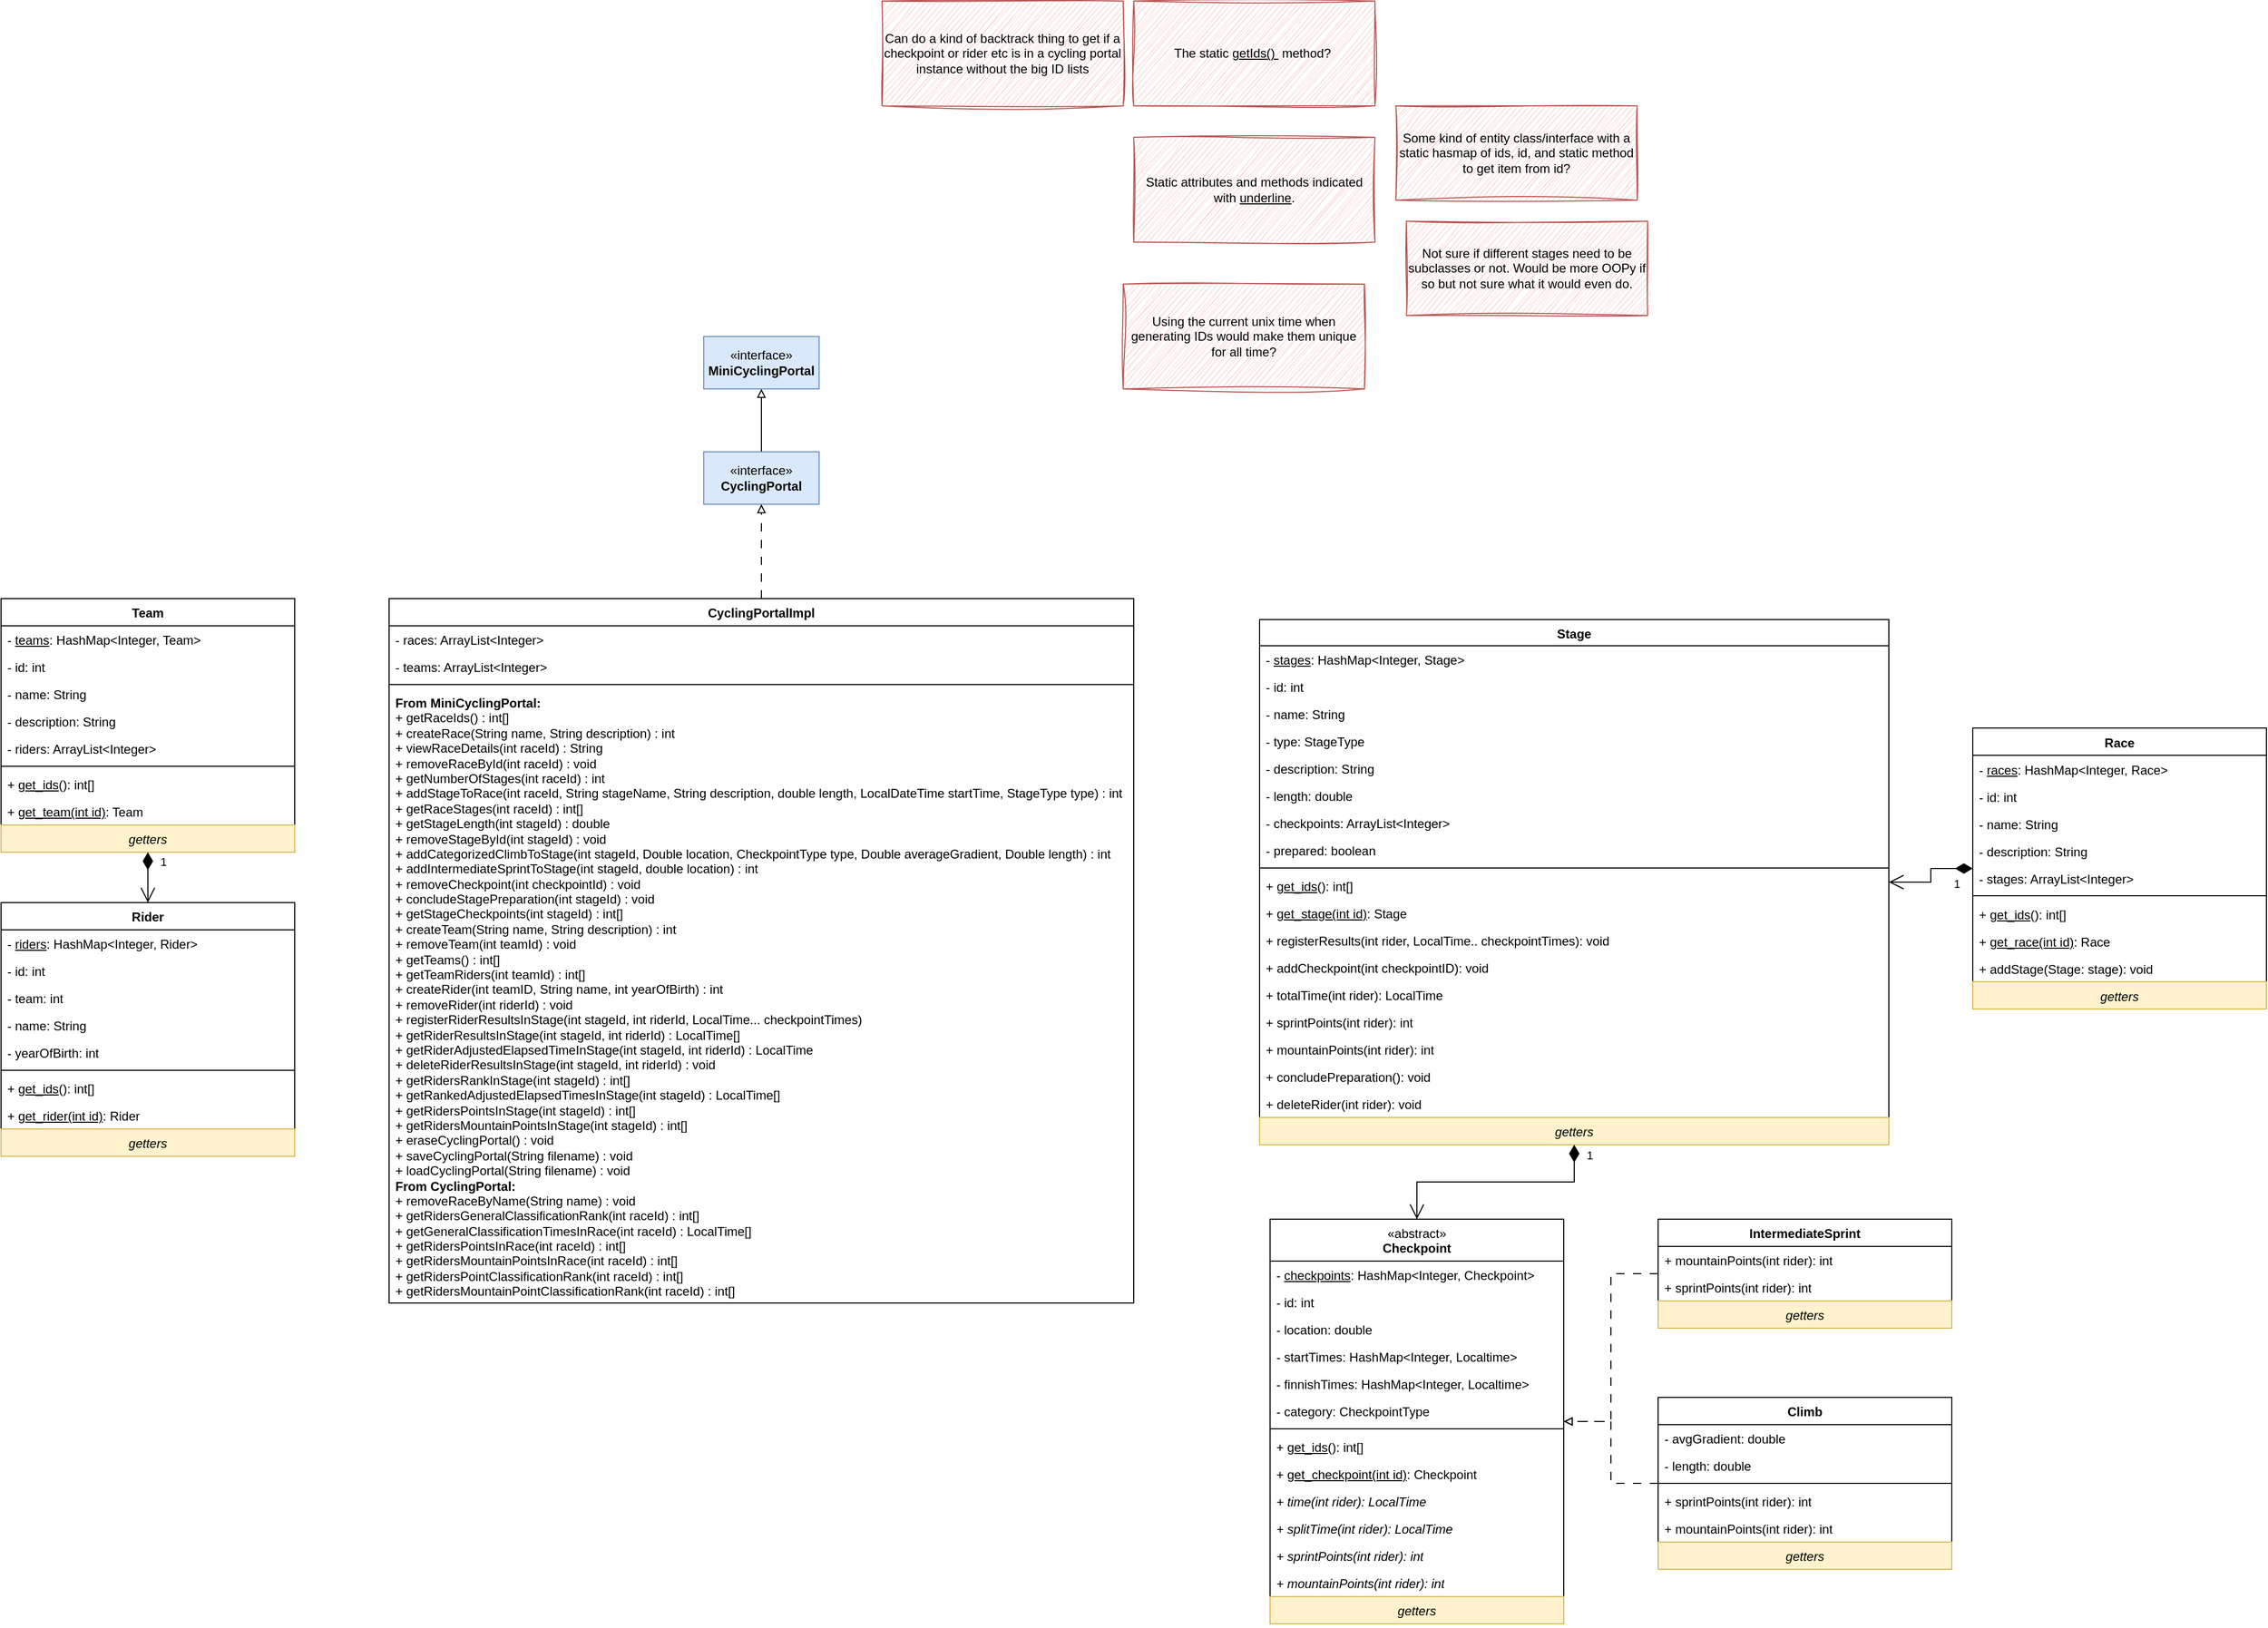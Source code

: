 <mxfile version="23.1.7" type="device">
  <diagram name="Page-1" id="arwjkRtwd51AYSBVNWPB">
    <mxGraphModel dx="1637" dy="1921" grid="1" gridSize="10" guides="1" tooltips="1" connect="1" arrows="1" fold="1" page="0" pageScale="1" pageWidth="827" pageHeight="1169" math="0" shadow="0">
      <root>
        <mxCell id="0" />
        <mxCell id="1" parent="0" />
        <mxCell id="PluiV_uVmu6kRXKaNqSc-5" value="«interface»&lt;br&gt;&lt;b&gt;MiniCyclingPortal&lt;/b&gt;" style="html=1;whiteSpace=wrap;fillColor=#dae8fc;strokeColor=#6c8ebf;" parent="1" vertex="1">
          <mxGeometry x="1370" y="-300" width="110" height="50" as="geometry" />
        </mxCell>
        <mxCell id="PluiV_uVmu6kRXKaNqSc-7" value="" style="edgeStyle=orthogonalEdgeStyle;rounded=0;orthogonalLoop=1;jettySize=auto;html=1;entryX=0.5;entryY=1;entryDx=0;entryDy=0;endArrow=block;endFill=0;" parent="1" source="PluiV_uVmu6kRXKaNqSc-6" target="PluiV_uVmu6kRXKaNqSc-5" edge="1">
          <mxGeometry relative="1" as="geometry" />
        </mxCell>
        <mxCell id="PluiV_uVmu6kRXKaNqSc-6" value="«interface»&lt;br&gt;&lt;b&gt;CyclingPortal&lt;br&gt;&lt;/b&gt;" style="html=1;whiteSpace=wrap;fillColor=#dae8fc;strokeColor=#6c8ebf;" parent="1" vertex="1">
          <mxGeometry x="1370" y="-190" width="110" height="50" as="geometry" />
        </mxCell>
        <mxCell id="PluiV_uVmu6kRXKaNqSc-18" style="edgeStyle=orthogonalEdgeStyle;rounded=0;orthogonalLoop=1;jettySize=auto;html=1;entryX=0.5;entryY=1;entryDx=0;entryDy=0;endArrow=block;endFill=0;dashed=1;dashPattern=8 8;" parent="1" source="PluiV_uVmu6kRXKaNqSc-14" target="PluiV_uVmu6kRXKaNqSc-6" edge="1">
          <mxGeometry relative="1" as="geometry" />
        </mxCell>
        <mxCell id="PluiV_uVmu6kRXKaNqSc-14" value="CyclingPortalImpl" style="swimlane;fontStyle=1;align=center;verticalAlign=top;childLayout=stackLayout;horizontal=1;startSize=26;horizontalStack=0;resizeParent=1;resizeParentMax=0;resizeLast=0;collapsible=1;marginBottom=0;whiteSpace=wrap;html=1;" parent="1" vertex="1">
          <mxGeometry x="1070" y="-50" width="710" height="672" as="geometry" />
        </mxCell>
        <mxCell id="VWBThBxiizGn_0epKAHP-2" value="- races: ArrayList&amp;lt;Integer&amp;gt;" style="text;strokeColor=none;fillColor=none;align=left;verticalAlign=top;spacingLeft=4;spacingRight=4;overflow=hidden;rotatable=0;points=[[0,0.5],[1,0.5]];portConstraint=eastwest;whiteSpace=wrap;html=1;" parent="PluiV_uVmu6kRXKaNqSc-14" vertex="1">
          <mxGeometry y="26" width="710" height="26" as="geometry" />
        </mxCell>
        <mxCell id="VWBThBxiizGn_0epKAHP-3" value="- teams: ArrayList&amp;lt;Integer&amp;gt;" style="text;strokeColor=none;fillColor=none;align=left;verticalAlign=top;spacingLeft=4;spacingRight=4;overflow=hidden;rotatable=0;points=[[0,0.5],[1,0.5]];portConstraint=eastwest;whiteSpace=wrap;html=1;" parent="PluiV_uVmu6kRXKaNqSc-14" vertex="1">
          <mxGeometry y="52" width="710" height="26" as="geometry" />
        </mxCell>
        <mxCell id="VWBThBxiizGn_0epKAHP-1" value="" style="line;strokeWidth=1;fillColor=none;align=left;verticalAlign=middle;spacingTop=-1;spacingLeft=3;spacingRight=3;rotatable=0;labelPosition=right;points=[];portConstraint=eastwest;strokeColor=inherit;" parent="PluiV_uVmu6kRXKaNqSc-14" vertex="1">
          <mxGeometry y="78" width="710" height="8" as="geometry" />
        </mxCell>
        <mxCell id="PluiV_uVmu6kRXKaNqSc-17" value="&lt;b&gt;From MiniCyclingPortal:&lt;/b&gt;&lt;br&gt;+&amp;nbsp;getRaceIds() : int[]&lt;div&gt;+&amp;nbsp;createRace(String name, String description) : int&lt;/div&gt;&lt;div&gt;+&amp;nbsp;viewRaceDetails(int raceId) : String&lt;/div&gt;&lt;div&gt;+&amp;nbsp;removeRaceById(int raceId) : void&lt;/div&gt;&lt;div&gt;+ getNumberOfStages(int raceId) : int&lt;/div&gt;&lt;div&gt;+&amp;nbsp;addStageToRace(int raceId, String stageName, String description, double length, LocalDateTime startTime, StageType type) : int&lt;br&gt;+&amp;nbsp;getRaceStages(int raceId) : int[]&lt;/div&gt;&lt;div&gt;+&amp;nbsp;getStageLength(int stageId) : double&lt;/div&gt;&lt;div&gt;+&amp;nbsp;removeStageById(int stageId) : void&lt;/div&gt;&lt;div&gt;+&amp;nbsp;addCategorizedClimbToStage(int stageId, Double location, CheckpointType type, Double averageGradient,&amp;nbsp;&lt;span style=&quot;background-color: initial;&quot;&gt;Double length) : int&lt;/span&gt;&lt;/div&gt;&lt;div&gt;+&amp;nbsp;addIntermediateSprintToStage(int stageId, double location) : int&lt;/div&gt;&lt;div&gt;+&amp;nbsp;removeCheckpoint(int checkpointId) : void&lt;br&gt;+&amp;nbsp;concludeStagePreparation(int stageId) : void&lt;/div&gt;&lt;div&gt;+&amp;nbsp;getStageCheckpoints(int stageId) : int[]&lt;/div&gt;&lt;div&gt;+&amp;nbsp;createTeam(String name, String description) : int&lt;/div&gt;&lt;div&gt;+&amp;nbsp;removeTeam(int teamId) : void&lt;/div&gt;&lt;div&gt;+&amp;nbsp;getTeams() : int[]&lt;/div&gt;&lt;div&gt;+&amp;nbsp;getTeamRiders(int teamId) : int[]&lt;/div&gt;&lt;div&gt;+&amp;nbsp;createRider(int teamID, String name, int yearOfBirth) : int&lt;/div&gt;&lt;div&gt;+&amp;nbsp;removeRider(int riderId) : void&lt;/div&gt;&lt;div&gt;+&amp;nbsp;registerRiderResultsInStage(int stageId, int riderId, LocalTime... checkpointTimes)&lt;br&gt;+&amp;nbsp;getRiderResultsInStage(int stageId, int riderId) : LocalTime[]&lt;/div&gt;&lt;div&gt;+&amp;nbsp;getRiderAdjustedElapsedTimeInStage(int stageId, int riderId) : LocalTime&lt;/div&gt;&lt;div&gt;+&amp;nbsp;deleteRiderResultsInStage(int stageId, int riderId) : void&lt;/div&gt;&lt;div&gt;+&amp;nbsp;getRidersRankInStage(int stageId) : int[]&lt;/div&gt;&lt;div&gt;+&amp;nbsp;getRankedAdjustedElapsedTimesInStage(int stageId) : LocalTime[]&lt;/div&gt;&lt;div&gt;+&amp;nbsp;getRidersPointsInStage(int stageId) : int[]&lt;br&gt;+&amp;nbsp;getRidersMountainPointsInStage(int stageId) : int[]&lt;/div&gt;&lt;div&gt;+&amp;nbsp;eraseCyclingPortal() : void&lt;/div&gt;&lt;div&gt;+&amp;nbsp;saveCyclingPortal(String filename) : void&lt;/div&gt;&lt;div&gt;+&amp;nbsp;loadCyclingPortal(String filename) : void&lt;/div&gt;&lt;div&gt;&lt;b&gt;From CyclingPortal:&lt;/b&gt;&lt;/div&gt;&lt;div&gt;+&amp;nbsp;removeRaceByName(String name) : void&lt;/div&gt;&lt;div&gt;+&amp;nbsp;getRidersGeneralClassificationRank(int raceId) : int[]&lt;/div&gt;&lt;div&gt;+&amp;nbsp;getGeneralClassificationTimesInRace(int raceId) : LocalTime[]&lt;/div&gt;&lt;div&gt;+&amp;nbsp;getRidersPointsInRace(int raceId) : int[]&lt;/div&gt;&lt;div&gt;+&amp;nbsp;getRidersMountainPointsInRace(int raceId) : int[]&lt;/div&gt;&lt;div&gt;+&amp;nbsp;getRidersPointClassificationRank(int raceId) : int[]&lt;/div&gt;&lt;div&gt;+&amp;nbsp;getRidersMountainPointClassificationRank(int raceId) : int[]&lt;/div&gt;" style="text;strokeColor=none;fillColor=none;align=left;verticalAlign=top;spacingLeft=4;spacingRight=4;overflow=hidden;rotatable=0;points=[[0,0.5],[1,0.5]];portConstraint=eastwest;whiteSpace=wrap;html=1;" parent="PluiV_uVmu6kRXKaNqSc-14" vertex="1">
          <mxGeometry y="86" width="710" height="586" as="geometry" />
        </mxCell>
        <mxCell id="PluiV_uVmu6kRXKaNqSc-20" value="Race" style="swimlane;fontStyle=1;align=center;verticalAlign=top;childLayout=stackLayout;horizontal=1;startSize=26;horizontalStack=0;resizeParent=1;resizeParentMax=0;resizeLast=0;collapsible=1;marginBottom=0;whiteSpace=wrap;html=1;" parent="1" vertex="1">
          <mxGeometry x="2580" y="73.5" width="280" height="268" as="geometry" />
        </mxCell>
        <mxCell id="PluiV_uVmu6kRXKaNqSc-21" value="- &lt;u&gt;races&lt;/u&gt;: HashMap&amp;lt;Integer, Race&amp;gt;" style="text;strokeColor=none;fillColor=none;align=left;verticalAlign=top;spacingLeft=4;spacingRight=4;overflow=hidden;rotatable=0;points=[[0,0.5],[1,0.5]];portConstraint=eastwest;whiteSpace=wrap;html=1;fontStyle=0" parent="PluiV_uVmu6kRXKaNqSc-20" vertex="1">
          <mxGeometry y="26" width="280" height="26" as="geometry" />
        </mxCell>
        <mxCell id="PluiV_uVmu6kRXKaNqSc-24" value="- id: int" style="text;strokeColor=none;fillColor=none;align=left;verticalAlign=top;spacingLeft=4;spacingRight=4;overflow=hidden;rotatable=0;points=[[0,0.5],[1,0.5]];portConstraint=eastwest;whiteSpace=wrap;html=1;" parent="PluiV_uVmu6kRXKaNqSc-20" vertex="1">
          <mxGeometry y="52" width="280" height="26" as="geometry" />
        </mxCell>
        <mxCell id="PluiV_uVmu6kRXKaNqSc-28" value="- name: String" style="text;strokeColor=none;fillColor=none;align=left;verticalAlign=top;spacingLeft=4;spacingRight=4;overflow=hidden;rotatable=0;points=[[0,0.5],[1,0.5]];portConstraint=eastwest;whiteSpace=wrap;html=1;" parent="PluiV_uVmu6kRXKaNqSc-20" vertex="1">
          <mxGeometry y="78" width="280" height="26" as="geometry" />
        </mxCell>
        <mxCell id="PluiV_uVmu6kRXKaNqSc-29" value="- description: String" style="text;strokeColor=none;fillColor=none;align=left;verticalAlign=top;spacingLeft=4;spacingRight=4;overflow=hidden;rotatable=0;points=[[0,0.5],[1,0.5]];portConstraint=eastwest;whiteSpace=wrap;html=1;" parent="PluiV_uVmu6kRXKaNqSc-20" vertex="1">
          <mxGeometry y="104" width="280" height="26" as="geometry" />
        </mxCell>
        <mxCell id="PluiV_uVmu6kRXKaNqSc-30" value="- stages: ArrayList&amp;lt;Integer&amp;gt;" style="text;strokeColor=none;fillColor=none;align=left;verticalAlign=top;spacingLeft=4;spacingRight=4;overflow=hidden;rotatable=0;points=[[0,0.5],[1,0.5]];portConstraint=eastwest;whiteSpace=wrap;html=1;" parent="PluiV_uVmu6kRXKaNqSc-20" vertex="1">
          <mxGeometry y="130" width="280" height="26" as="geometry" />
        </mxCell>
        <mxCell id="PluiV_uVmu6kRXKaNqSc-22" value="" style="line;strokeWidth=1;fillColor=none;align=left;verticalAlign=middle;spacingTop=-1;spacingLeft=3;spacingRight=3;rotatable=0;labelPosition=right;points=[];portConstraint=eastwest;strokeColor=inherit;" parent="PluiV_uVmu6kRXKaNqSc-20" vertex="1">
          <mxGeometry y="156" width="280" height="8" as="geometry" />
        </mxCell>
        <mxCell id="PluiV_uVmu6kRXKaNqSc-26" value="+ &lt;u&gt;get_ids&lt;/u&gt;(): int[]" style="text;strokeColor=none;fillColor=none;align=left;verticalAlign=top;spacingLeft=4;spacingRight=4;overflow=hidden;rotatable=0;points=[[0,0.5],[1,0.5]];portConstraint=eastwest;whiteSpace=wrap;html=1;" parent="PluiV_uVmu6kRXKaNqSc-20" vertex="1">
          <mxGeometry y="164" width="280" height="26" as="geometry" />
        </mxCell>
        <mxCell id="PluiV_uVmu6kRXKaNqSc-27" value="+ &lt;u&gt;get_race(int id)&lt;/u&gt;: Race" style="text;strokeColor=none;fillColor=none;align=left;verticalAlign=top;spacingLeft=4;spacingRight=4;overflow=hidden;rotatable=0;points=[[0,0.5],[1,0.5]];portConstraint=eastwest;whiteSpace=wrap;html=1;" parent="PluiV_uVmu6kRXKaNqSc-20" vertex="1">
          <mxGeometry y="190" width="280" height="26" as="geometry" />
        </mxCell>
        <mxCell id="PluiV_uVmu6kRXKaNqSc-122" value="+ addStage(Stage: stage): void" style="text;strokeColor=none;fillColor=none;align=left;verticalAlign=top;spacingLeft=4;spacingRight=4;overflow=hidden;rotatable=0;points=[[0,0.5],[1,0.5]];portConstraint=eastwest;whiteSpace=wrap;html=1;" parent="PluiV_uVmu6kRXKaNqSc-20" vertex="1">
          <mxGeometry y="216" width="280" height="26" as="geometry" />
        </mxCell>
        <mxCell id="PluiV_uVmu6kRXKaNqSc-23" value="getters" style="text;strokeColor=#d6b656;fillColor=#fff2cc;align=center;verticalAlign=top;spacingLeft=4;spacingRight=4;overflow=hidden;rotatable=0;points=[[0,0.5],[1,0.5]];portConstraint=eastwest;whiteSpace=wrap;html=1;fontStyle=2" parent="PluiV_uVmu6kRXKaNqSc-20" vertex="1">
          <mxGeometry y="242" width="280" height="26" as="geometry" />
        </mxCell>
        <mxCell id="PluiV_uVmu6kRXKaNqSc-33" value="&lt;b style=&quot;border-color: var(--border-color);&quot;&gt;Stage&lt;/b&gt;" style="swimlane;fontStyle=1;align=center;verticalAlign=top;childLayout=stackLayout;horizontal=1;startSize=25;horizontalStack=0;resizeParent=1;resizeParentMax=0;resizeLast=0;collapsible=1;marginBottom=0;whiteSpace=wrap;html=1;" parent="1" vertex="1">
          <mxGeometry x="1900" y="-30" width="600" height="501" as="geometry" />
        </mxCell>
        <mxCell id="PluiV_uVmu6kRXKaNqSc-34" value="- &lt;u&gt;stages&lt;/u&gt;: HashMap&amp;lt;Integer, Stage&amp;gt;" style="text;strokeColor=none;fillColor=none;align=left;verticalAlign=top;spacingLeft=4;spacingRight=4;overflow=hidden;rotatable=0;points=[[0,0.5],[1,0.5]];portConstraint=eastwest;whiteSpace=wrap;html=1;fontStyle=0" parent="PluiV_uVmu6kRXKaNqSc-33" vertex="1">
          <mxGeometry y="25" width="600" height="26" as="geometry" />
        </mxCell>
        <mxCell id="PluiV_uVmu6kRXKaNqSc-35" value="- id: int" style="text;strokeColor=none;fillColor=none;align=left;verticalAlign=top;spacingLeft=4;spacingRight=4;overflow=hidden;rotatable=0;points=[[0,0.5],[1,0.5]];portConstraint=eastwest;whiteSpace=wrap;html=1;" parent="PluiV_uVmu6kRXKaNqSc-33" vertex="1">
          <mxGeometry y="51" width="600" height="26" as="geometry" />
        </mxCell>
        <mxCell id="PluiV_uVmu6kRXKaNqSc-36" value="- name: String" style="text;strokeColor=none;fillColor=none;align=left;verticalAlign=top;spacingLeft=4;spacingRight=4;overflow=hidden;rotatable=0;points=[[0,0.5],[1,0.5]];portConstraint=eastwest;whiteSpace=wrap;html=1;" parent="PluiV_uVmu6kRXKaNqSc-33" vertex="1">
          <mxGeometry y="77" width="600" height="26" as="geometry" />
        </mxCell>
        <mxCell id="PluiV_uVmu6kRXKaNqSc-91" value="- type: StageType" style="text;strokeColor=none;fillColor=none;align=left;verticalAlign=top;spacingLeft=4;spacingRight=4;overflow=hidden;rotatable=0;points=[[0,0.5],[1,0.5]];portConstraint=eastwest;whiteSpace=wrap;html=1;" parent="PluiV_uVmu6kRXKaNqSc-33" vertex="1">
          <mxGeometry y="103" width="600" height="26" as="geometry" />
        </mxCell>
        <mxCell id="PluiV_uVmu6kRXKaNqSc-37" value="- description: String" style="text;strokeColor=none;fillColor=none;align=left;verticalAlign=top;spacingLeft=4;spacingRight=4;overflow=hidden;rotatable=0;points=[[0,0.5],[1,0.5]];portConstraint=eastwest;whiteSpace=wrap;html=1;" parent="PluiV_uVmu6kRXKaNqSc-33" vertex="1">
          <mxGeometry y="129" width="600" height="26" as="geometry" />
        </mxCell>
        <mxCell id="PluiV_uVmu6kRXKaNqSc-38" value="- length: double" style="text;strokeColor=none;fillColor=none;align=left;verticalAlign=top;spacingLeft=4;spacingRight=4;overflow=hidden;rotatable=0;points=[[0,0.5],[1,0.5]];portConstraint=eastwest;whiteSpace=wrap;html=1;" parent="PluiV_uVmu6kRXKaNqSc-33" vertex="1">
          <mxGeometry y="155" width="600" height="26" as="geometry" />
        </mxCell>
        <mxCell id="PluiV_uVmu6kRXKaNqSc-51" value="- checkpoints: ArrayList&amp;lt;Integer&amp;gt;" style="text;strokeColor=none;fillColor=none;align=left;verticalAlign=top;spacingLeft=4;spacingRight=4;overflow=hidden;rotatable=0;points=[[0,0.5],[1,0.5]];portConstraint=eastwest;whiteSpace=wrap;html=1;" parent="PluiV_uVmu6kRXKaNqSc-33" vertex="1">
          <mxGeometry y="181" width="600" height="26" as="geometry" />
        </mxCell>
        <mxCell id="8Eclr8xNryOz6sF5g85--2" value="- prepared: boolean" style="text;strokeColor=none;fillColor=none;align=left;verticalAlign=top;spacingLeft=4;spacingRight=4;overflow=hidden;rotatable=0;points=[[0,0.5],[1,0.5]];portConstraint=eastwest;whiteSpace=wrap;html=1;fontStyle=0" vertex="1" parent="PluiV_uVmu6kRXKaNqSc-33">
          <mxGeometry y="207" width="600" height="26" as="geometry" />
        </mxCell>
        <mxCell id="PluiV_uVmu6kRXKaNqSc-41" value="" style="line;strokeWidth=1;fillColor=none;align=left;verticalAlign=middle;spacingTop=-1;spacingLeft=3;spacingRight=3;rotatable=0;labelPosition=right;points=[];portConstraint=eastwest;strokeColor=inherit;" parent="PluiV_uVmu6kRXKaNqSc-33" vertex="1">
          <mxGeometry y="233" width="600" height="8" as="geometry" />
        </mxCell>
        <mxCell id="PluiV_uVmu6kRXKaNqSc-42" value="+ &lt;u&gt;get_ids&lt;/u&gt;(): int[]" style="text;strokeColor=none;fillColor=none;align=left;verticalAlign=top;spacingLeft=4;spacingRight=4;overflow=hidden;rotatable=0;points=[[0,0.5],[1,0.5]];portConstraint=eastwest;whiteSpace=wrap;html=1;" parent="PluiV_uVmu6kRXKaNqSc-33" vertex="1">
          <mxGeometry y="241" width="600" height="26" as="geometry" />
        </mxCell>
        <mxCell id="PluiV_uVmu6kRXKaNqSc-43" value="+ &lt;u&gt;get_stage(int id)&lt;/u&gt;: Stage" style="text;strokeColor=none;fillColor=none;align=left;verticalAlign=top;spacingLeft=4;spacingRight=4;overflow=hidden;rotatable=0;points=[[0,0.5],[1,0.5]];portConstraint=eastwest;whiteSpace=wrap;html=1;" parent="PluiV_uVmu6kRXKaNqSc-33" vertex="1">
          <mxGeometry y="267" width="600" height="26" as="geometry" />
        </mxCell>
        <mxCell id="PluiV_uVmu6kRXKaNqSc-134" value="+ registerResults(int rider, LocalTime.. checkpointTimes): void" style="text;strokeColor=none;fillColor=none;align=left;verticalAlign=top;spacingLeft=4;spacingRight=4;overflow=hidden;rotatable=0;points=[[0,0.5],[1,0.5]];portConstraint=eastwest;whiteSpace=wrap;html=1;" parent="PluiV_uVmu6kRXKaNqSc-33" vertex="1">
          <mxGeometry y="293" width="600" height="26" as="geometry" />
        </mxCell>
        <mxCell id="PluiV_uVmu6kRXKaNqSc-120" value="+ addCheckpoint(int checkpointID): void" style="text;strokeColor=none;fillColor=none;align=left;verticalAlign=top;spacingLeft=4;spacingRight=4;overflow=hidden;rotatable=0;points=[[0,0.5],[1,0.5]];portConstraint=eastwest;whiteSpace=wrap;html=1;" parent="PluiV_uVmu6kRXKaNqSc-33" vertex="1">
          <mxGeometry y="319" width="600" height="26" as="geometry" />
        </mxCell>
        <mxCell id="PluiV_uVmu6kRXKaNqSc-53" value="+ totalTime(int rider): LocalTime" style="text;strokeColor=none;fillColor=none;align=left;verticalAlign=top;spacingLeft=4;spacingRight=4;overflow=hidden;rotatable=0;points=[[0,0.5],[1,0.5]];portConstraint=eastwest;whiteSpace=wrap;html=1;" parent="PluiV_uVmu6kRXKaNqSc-33" vertex="1">
          <mxGeometry y="345" width="600" height="26" as="geometry" />
        </mxCell>
        <mxCell id="PluiV_uVmu6kRXKaNqSc-50" value="+ sprintPoints(int rider): int" style="text;strokeColor=none;fillColor=none;align=left;verticalAlign=top;spacingLeft=4;spacingRight=4;overflow=hidden;rotatable=0;points=[[0,0.5],[1,0.5]];portConstraint=eastwest;whiteSpace=wrap;html=1;fontStyle=0" parent="PluiV_uVmu6kRXKaNqSc-33" vertex="1">
          <mxGeometry y="371" width="600" height="26" as="geometry" />
        </mxCell>
        <mxCell id="PluiV_uVmu6kRXKaNqSc-54" value="+ mountainPoints(int rider): int" style="text;strokeColor=none;fillColor=none;align=left;verticalAlign=top;spacingLeft=4;spacingRight=4;overflow=hidden;rotatable=0;points=[[0,0.5],[1,0.5]];portConstraint=eastwest;whiteSpace=wrap;html=1;fontStyle=0" parent="PluiV_uVmu6kRXKaNqSc-33" vertex="1">
          <mxGeometry y="397" width="600" height="26" as="geometry" />
        </mxCell>
        <mxCell id="PluiV_uVmu6kRXKaNqSc-123" value="+ concludePreparation(): void" style="text;strokeColor=none;fillColor=none;align=left;verticalAlign=top;spacingLeft=4;spacingRight=4;overflow=hidden;rotatable=0;points=[[0,0.5],[1,0.5]];portConstraint=eastwest;whiteSpace=wrap;html=1;" parent="PluiV_uVmu6kRXKaNqSc-33" vertex="1">
          <mxGeometry y="423" width="600" height="26" as="geometry" />
        </mxCell>
        <mxCell id="PluiV_uVmu6kRXKaNqSc-132" value="+ deleteRider(int rider): void" style="text;strokeColor=none;fillColor=none;align=left;verticalAlign=top;spacingLeft=4;spacingRight=4;overflow=hidden;rotatable=0;points=[[0,0.5],[1,0.5]];portConstraint=eastwest;whiteSpace=wrap;html=1;" parent="PluiV_uVmu6kRXKaNqSc-33" vertex="1">
          <mxGeometry y="449" width="600" height="26" as="geometry" />
        </mxCell>
        <mxCell id="PluiV_uVmu6kRXKaNqSc-44" value="getters" style="text;strokeColor=#d6b656;fillColor=#fff2cc;align=center;verticalAlign=top;spacingLeft=4;spacingRight=4;overflow=hidden;rotatable=0;points=[[0,0.5],[1,0.5]];portConstraint=eastwest;whiteSpace=wrap;html=1;fontStyle=2" parent="PluiV_uVmu6kRXKaNqSc-33" vertex="1">
          <mxGeometry y="475" width="600" height="26" as="geometry" />
        </mxCell>
        <mxCell id="PluiV_uVmu6kRXKaNqSc-55" value="&lt;span style=&quot;font-weight: normal;&quot;&gt;«abstract»&lt;br style=&quot;border-color: var(--border-color);&quot;&gt;&lt;/span&gt;&lt;b style=&quot;border-color: var(--border-color);&quot;&gt;Checkpoint&lt;/b&gt;" style="swimlane;fontStyle=1;align=center;verticalAlign=top;childLayout=stackLayout;horizontal=1;startSize=40;horizontalStack=0;resizeParent=1;resizeParentMax=0;resizeLast=0;collapsible=1;marginBottom=0;whiteSpace=wrap;html=1;" parent="1" vertex="1">
          <mxGeometry x="1910" y="542" width="280" height="386" as="geometry" />
        </mxCell>
        <mxCell id="PluiV_uVmu6kRXKaNqSc-56" value="- &lt;u&gt;checkpoints&lt;/u&gt;: HashMap&amp;lt;Integer, Checkpoint&amp;gt;" style="text;strokeColor=none;fillColor=none;align=left;verticalAlign=top;spacingLeft=4;spacingRight=4;overflow=hidden;rotatable=0;points=[[0,0.5],[1,0.5]];portConstraint=eastwest;whiteSpace=wrap;html=1;fontStyle=0" parent="PluiV_uVmu6kRXKaNqSc-55" vertex="1">
          <mxGeometry y="40" width="280" height="26" as="geometry" />
        </mxCell>
        <mxCell id="PluiV_uVmu6kRXKaNqSc-57" value="- id: int" style="text;strokeColor=none;fillColor=none;align=left;verticalAlign=top;spacingLeft=4;spacingRight=4;overflow=hidden;rotatable=0;points=[[0,0.5],[1,0.5]];portConstraint=eastwest;whiteSpace=wrap;html=1;" parent="PluiV_uVmu6kRXKaNqSc-55" vertex="1">
          <mxGeometry y="66" width="280" height="26" as="geometry" />
        </mxCell>
        <mxCell id="PluiV_uVmu6kRXKaNqSc-60" value="- location: double" style="text;strokeColor=none;fillColor=none;align=left;verticalAlign=top;spacingLeft=4;spacingRight=4;overflow=hidden;rotatable=0;points=[[0,0.5],[1,0.5]];portConstraint=eastwest;whiteSpace=wrap;html=1;" parent="PluiV_uVmu6kRXKaNqSc-55" vertex="1">
          <mxGeometry y="92" width="280" height="26" as="geometry" />
        </mxCell>
        <mxCell id="PluiV_uVmu6kRXKaNqSc-61" value="- startTimes: HashMap&amp;lt;Integer, Localtime&amp;gt;" style="text;strokeColor=none;fillColor=none;align=left;verticalAlign=top;spacingLeft=4;spacingRight=4;overflow=hidden;rotatable=0;points=[[0,0.5],[1,0.5]];portConstraint=eastwest;whiteSpace=wrap;html=1;" parent="PluiV_uVmu6kRXKaNqSc-55" vertex="1">
          <mxGeometry y="118" width="280" height="26" as="geometry" />
        </mxCell>
        <mxCell id="8Eclr8xNryOz6sF5g85--4" value="- finnishTimes: HashMap&amp;lt;Integer, Localtime&amp;gt;" style="text;strokeColor=none;fillColor=none;align=left;verticalAlign=top;spacingLeft=4;spacingRight=4;overflow=hidden;rotatable=0;points=[[0,0.5],[1,0.5]];portConstraint=eastwest;whiteSpace=wrap;html=1;" vertex="1" parent="PluiV_uVmu6kRXKaNqSc-55">
          <mxGeometry y="144" width="280" height="26" as="geometry" />
        </mxCell>
        <mxCell id="PluiV_uVmu6kRXKaNqSc-90" value="- category: CheckpointType" style="text;strokeColor=none;fillColor=none;align=left;verticalAlign=top;spacingLeft=4;spacingRight=4;overflow=hidden;rotatable=0;points=[[0,0.5],[1,0.5]];portConstraint=eastwest;whiteSpace=wrap;html=1;" parent="PluiV_uVmu6kRXKaNqSc-55" vertex="1">
          <mxGeometry y="170" width="280" height="26" as="geometry" />
        </mxCell>
        <mxCell id="PluiV_uVmu6kRXKaNqSc-62" value="" style="line;strokeWidth=1;fillColor=none;align=left;verticalAlign=middle;spacingTop=-1;spacingLeft=3;spacingRight=3;rotatable=0;labelPosition=right;points=[];portConstraint=eastwest;strokeColor=inherit;" parent="PluiV_uVmu6kRXKaNqSc-55" vertex="1">
          <mxGeometry y="196" width="280" height="8" as="geometry" />
        </mxCell>
        <mxCell id="PluiV_uVmu6kRXKaNqSc-63" value="+ &lt;u&gt;get_ids&lt;/u&gt;(): int[]" style="text;strokeColor=none;fillColor=none;align=left;verticalAlign=top;spacingLeft=4;spacingRight=4;overflow=hidden;rotatable=0;points=[[0,0.5],[1,0.5]];portConstraint=eastwest;whiteSpace=wrap;html=1;" parent="PluiV_uVmu6kRXKaNqSc-55" vertex="1">
          <mxGeometry y="204" width="280" height="26" as="geometry" />
        </mxCell>
        <mxCell id="PluiV_uVmu6kRXKaNqSc-64" value="+ &lt;u&gt;get_checkpoint(int id)&lt;/u&gt;: Checkpoint" style="text;strokeColor=none;fillColor=none;align=left;verticalAlign=top;spacingLeft=4;spacingRight=4;overflow=hidden;rotatable=0;points=[[0,0.5],[1,0.5]];portConstraint=eastwest;whiteSpace=wrap;html=1;" parent="PluiV_uVmu6kRXKaNqSc-55" vertex="1">
          <mxGeometry y="230" width="280" height="26" as="geometry" />
        </mxCell>
        <mxCell id="PluiV_uVmu6kRXKaNqSc-65" value="+ time(int rider): LocalTime" style="text;strokeColor=none;fillColor=none;align=left;verticalAlign=top;spacingLeft=4;spacingRight=4;overflow=hidden;rotatable=0;points=[[0,0.5],[1,0.5]];portConstraint=eastwest;whiteSpace=wrap;html=1;fontStyle=2" parent="PluiV_uVmu6kRXKaNqSc-55" vertex="1">
          <mxGeometry y="256" width="280" height="26" as="geometry" />
        </mxCell>
        <mxCell id="8Eclr8xNryOz6sF5g85--3" value="+ splitTime(int rider): LocalTime" style="text;strokeColor=none;fillColor=none;align=left;verticalAlign=top;spacingLeft=4;spacingRight=4;overflow=hidden;rotatable=0;points=[[0,0.5],[1,0.5]];portConstraint=eastwest;whiteSpace=wrap;html=1;fontStyle=2" vertex="1" parent="PluiV_uVmu6kRXKaNqSc-55">
          <mxGeometry y="282" width="280" height="26" as="geometry" />
        </mxCell>
        <mxCell id="PluiV_uVmu6kRXKaNqSc-128" value="+ sprintPoints(int rider): int" style="text;strokeColor=none;fillColor=none;align=left;verticalAlign=top;spacingLeft=4;spacingRight=4;overflow=hidden;rotatable=0;points=[[0,0.5],[1,0.5]];portConstraint=eastwest;whiteSpace=wrap;html=1;fontStyle=2" parent="PluiV_uVmu6kRXKaNqSc-55" vertex="1">
          <mxGeometry y="308" width="280" height="26" as="geometry" />
        </mxCell>
        <mxCell id="PluiV_uVmu6kRXKaNqSc-129" value="+ mountainPoints(int rider): int" style="text;strokeColor=none;fillColor=none;align=left;verticalAlign=top;spacingLeft=4;spacingRight=4;overflow=hidden;rotatable=0;points=[[0,0.5],[1,0.5]];portConstraint=eastwest;whiteSpace=wrap;html=1;fontStyle=2" parent="PluiV_uVmu6kRXKaNqSc-55" vertex="1">
          <mxGeometry y="334" width="280" height="26" as="geometry" />
        </mxCell>
        <mxCell id="PluiV_uVmu6kRXKaNqSc-68" value="getters" style="text;strokeColor=#d6b656;fillColor=#fff2cc;align=center;verticalAlign=top;spacingLeft=4;spacingRight=4;overflow=hidden;rotatable=0;points=[[0,0.5],[1,0.5]];portConstraint=eastwest;whiteSpace=wrap;html=1;fontStyle=2" parent="PluiV_uVmu6kRXKaNqSc-55" vertex="1">
          <mxGeometry y="360" width="280" height="26" as="geometry" />
        </mxCell>
        <mxCell id="PluiV_uVmu6kRXKaNqSc-78" style="edgeStyle=orthogonalEdgeStyle;rounded=0;orthogonalLoop=1;jettySize=auto;html=1;endArrow=block;endFill=0;dashed=1;dashPattern=8 8;" parent="1" source="PluiV_uVmu6kRXKaNqSc-70" target="PluiV_uVmu6kRXKaNqSc-55" edge="1">
          <mxGeometry relative="1" as="geometry" />
        </mxCell>
        <mxCell id="PluiV_uVmu6kRXKaNqSc-70" value="IntermediateSprint" style="swimlane;fontStyle=1;align=center;verticalAlign=top;childLayout=stackLayout;horizontal=1;startSize=26;horizontalStack=0;resizeParent=1;resizeParentMax=0;resizeLast=0;collapsible=1;marginBottom=0;whiteSpace=wrap;html=1;" parent="1" vertex="1">
          <mxGeometry x="2280" y="542" width="280" height="104" as="geometry" />
        </mxCell>
        <mxCell id="PluiV_uVmu6kRXKaNqSc-124" value="+ mountainPoints(int rider): int" style="text;strokeColor=none;fillColor=none;align=left;verticalAlign=top;spacingLeft=4;spacingRight=4;overflow=hidden;rotatable=0;points=[[0,0.5],[1,0.5]];portConstraint=eastwest;whiteSpace=wrap;html=1;fontStyle=0" parent="PluiV_uVmu6kRXKaNqSc-70" vertex="1">
          <mxGeometry y="26" width="280" height="26" as="geometry" />
        </mxCell>
        <mxCell id="PluiV_uVmu6kRXKaNqSc-125" value="+ sprintPoints(int rider): int" style="text;strokeColor=none;fillColor=none;align=left;verticalAlign=top;spacingLeft=4;spacingRight=4;overflow=hidden;rotatable=0;points=[[0,0.5],[1,0.5]];portConstraint=eastwest;whiteSpace=wrap;html=1;fontStyle=0" parent="PluiV_uVmu6kRXKaNqSc-70" vertex="1">
          <mxGeometry y="52" width="280" height="26" as="geometry" />
        </mxCell>
        <mxCell id="PluiV_uVmu6kRXKaNqSc-88" value="getters" style="text;strokeColor=#d6b656;fillColor=#fff2cc;align=center;verticalAlign=top;spacingLeft=4;spacingRight=4;overflow=hidden;rotatable=0;points=[[0,0.5],[1,0.5]];portConstraint=eastwest;whiteSpace=wrap;html=1;fontStyle=2" parent="PluiV_uVmu6kRXKaNqSc-70" vertex="1">
          <mxGeometry y="78" width="280" height="26" as="geometry" />
        </mxCell>
        <mxCell id="PluiV_uVmu6kRXKaNqSc-79" style="edgeStyle=orthogonalEdgeStyle;rounded=0;orthogonalLoop=1;jettySize=auto;html=1;endArrow=block;endFill=0;dashed=1;dashPattern=8 8;" parent="1" source="PluiV_uVmu6kRXKaNqSc-74" target="PluiV_uVmu6kRXKaNqSc-55" edge="1">
          <mxGeometry relative="1" as="geometry" />
        </mxCell>
        <mxCell id="PluiV_uVmu6kRXKaNqSc-74" value="Climb" style="swimlane;fontStyle=1;align=center;verticalAlign=top;childLayout=stackLayout;horizontal=1;startSize=26;horizontalStack=0;resizeParent=1;resizeParentMax=0;resizeLast=0;collapsible=1;marginBottom=0;whiteSpace=wrap;html=1;" parent="1" vertex="1">
          <mxGeometry x="2280" y="712" width="280" height="164" as="geometry" />
        </mxCell>
        <mxCell id="PluiV_uVmu6kRXKaNqSc-75" value="- avgGradient: double" style="text;strokeColor=none;fillColor=none;align=left;verticalAlign=top;spacingLeft=4;spacingRight=4;overflow=hidden;rotatable=0;points=[[0,0.5],[1,0.5]];portConstraint=eastwest;whiteSpace=wrap;html=1;" parent="PluiV_uVmu6kRXKaNqSc-74" vertex="1">
          <mxGeometry y="26" width="280" height="26" as="geometry" />
        </mxCell>
        <mxCell id="PluiV_uVmu6kRXKaNqSc-84" value="- length: double" style="text;strokeColor=none;fillColor=none;align=left;verticalAlign=top;spacingLeft=4;spacingRight=4;overflow=hidden;rotatable=0;points=[[0,0.5],[1,0.5]];portConstraint=eastwest;whiteSpace=wrap;html=1;" parent="PluiV_uVmu6kRXKaNqSc-74" vertex="1">
          <mxGeometry y="52" width="280" height="26" as="geometry" />
        </mxCell>
        <mxCell id="PluiV_uVmu6kRXKaNqSc-76" value="" style="line;strokeWidth=1;fillColor=none;align=left;verticalAlign=middle;spacingTop=-1;spacingLeft=3;spacingRight=3;rotatable=0;labelPosition=right;points=[];portConstraint=eastwest;strokeColor=inherit;" parent="PluiV_uVmu6kRXKaNqSc-74" vertex="1">
          <mxGeometry y="78" width="280" height="8" as="geometry" />
        </mxCell>
        <mxCell id="PluiV_uVmu6kRXKaNqSc-126" value="+ sprintPoints(int rider): int" style="text;strokeColor=none;fillColor=none;align=left;verticalAlign=top;spacingLeft=4;spacingRight=4;overflow=hidden;rotatable=0;points=[[0,0.5],[1,0.5]];portConstraint=eastwest;whiteSpace=wrap;html=1;fontStyle=0" parent="PluiV_uVmu6kRXKaNqSc-74" vertex="1">
          <mxGeometry y="86" width="280" height="26" as="geometry" />
        </mxCell>
        <mxCell id="PluiV_uVmu6kRXKaNqSc-127" value="+ mountainPoints(int rider): int" style="text;strokeColor=none;fillColor=none;align=left;verticalAlign=top;spacingLeft=4;spacingRight=4;overflow=hidden;rotatable=0;points=[[0,0.5],[1,0.5]];portConstraint=eastwest;whiteSpace=wrap;html=1;fontStyle=0" parent="PluiV_uVmu6kRXKaNqSc-74" vertex="1">
          <mxGeometry y="112" width="280" height="26" as="geometry" />
        </mxCell>
        <mxCell id="PluiV_uVmu6kRXKaNqSc-87" value="getters" style="text;strokeColor=#d6b656;fillColor=#fff2cc;align=center;verticalAlign=top;spacingLeft=4;spacingRight=4;overflow=hidden;rotatable=0;points=[[0,0.5],[1,0.5]];portConstraint=eastwest;whiteSpace=wrap;html=1;fontStyle=2" parent="PluiV_uVmu6kRXKaNqSc-74" vertex="1">
          <mxGeometry y="138" width="280" height="26" as="geometry" />
        </mxCell>
        <mxCell id="PluiV_uVmu6kRXKaNqSc-94" value="Rider" style="swimlane;fontStyle=1;align=center;verticalAlign=top;childLayout=stackLayout;horizontal=1;startSize=26;horizontalStack=0;resizeParent=1;resizeParentMax=0;resizeLast=0;collapsible=1;marginBottom=0;whiteSpace=wrap;html=1;" parent="1" vertex="1">
          <mxGeometry x="700" y="240" width="280" height="242" as="geometry" />
        </mxCell>
        <mxCell id="PluiV_uVmu6kRXKaNqSc-95" value="- &lt;u&gt;riders&lt;/u&gt;: HashMap&amp;lt;Integer, Rider&amp;gt;" style="text;strokeColor=none;fillColor=none;align=left;verticalAlign=top;spacingLeft=4;spacingRight=4;overflow=hidden;rotatable=0;points=[[0,0.5],[1,0.5]];portConstraint=eastwest;whiteSpace=wrap;html=1;fontStyle=0" parent="PluiV_uVmu6kRXKaNqSc-94" vertex="1">
          <mxGeometry y="26" width="280" height="26" as="geometry" />
        </mxCell>
        <mxCell id="PluiV_uVmu6kRXKaNqSc-96" value="- id: int" style="text;strokeColor=none;fillColor=none;align=left;verticalAlign=top;spacingLeft=4;spacingRight=4;overflow=hidden;rotatable=0;points=[[0,0.5],[1,0.5]];portConstraint=eastwest;whiteSpace=wrap;html=1;" parent="PluiV_uVmu6kRXKaNqSc-94" vertex="1">
          <mxGeometry y="52" width="280" height="26" as="geometry" />
        </mxCell>
        <mxCell id="k0yF1Xdb5lIH336SSwAc-2" value="- team: int" style="text;strokeColor=none;fillColor=none;align=left;verticalAlign=top;spacingLeft=4;spacingRight=4;overflow=hidden;rotatable=0;points=[[0,0.5],[1,0.5]];portConstraint=eastwest;whiteSpace=wrap;html=1;" parent="PluiV_uVmu6kRXKaNqSc-94" vertex="1">
          <mxGeometry y="78" width="280" height="26" as="geometry" />
        </mxCell>
        <mxCell id="PluiV_uVmu6kRXKaNqSc-97" value="- name: String" style="text;strokeColor=none;fillColor=none;align=left;verticalAlign=top;spacingLeft=4;spacingRight=4;overflow=hidden;rotatable=0;points=[[0,0.5],[1,0.5]];portConstraint=eastwest;whiteSpace=wrap;html=1;" parent="PluiV_uVmu6kRXKaNqSc-94" vertex="1">
          <mxGeometry y="104" width="280" height="26" as="geometry" />
        </mxCell>
        <mxCell id="PluiV_uVmu6kRXKaNqSc-109" value="- yearOfBirth: int" style="text;strokeColor=none;fillColor=none;align=left;verticalAlign=top;spacingLeft=4;spacingRight=4;overflow=hidden;rotatable=0;points=[[0,0.5],[1,0.5]];portConstraint=eastwest;whiteSpace=wrap;html=1;" parent="PluiV_uVmu6kRXKaNqSc-94" vertex="1">
          <mxGeometry y="130" width="280" height="26" as="geometry" />
        </mxCell>
        <mxCell id="PluiV_uVmu6kRXKaNqSc-102" value="" style="line;strokeWidth=1;fillColor=none;align=left;verticalAlign=middle;spacingTop=-1;spacingLeft=3;spacingRight=3;rotatable=0;labelPosition=right;points=[];portConstraint=eastwest;strokeColor=inherit;" parent="PluiV_uVmu6kRXKaNqSc-94" vertex="1">
          <mxGeometry y="156" width="280" height="8" as="geometry" />
        </mxCell>
        <mxCell id="PluiV_uVmu6kRXKaNqSc-103" value="+ &lt;u&gt;get_ids&lt;/u&gt;(): int[]" style="text;strokeColor=none;fillColor=none;align=left;verticalAlign=top;spacingLeft=4;spacingRight=4;overflow=hidden;rotatable=0;points=[[0,0.5],[1,0.5]];portConstraint=eastwest;whiteSpace=wrap;html=1;" parent="PluiV_uVmu6kRXKaNqSc-94" vertex="1">
          <mxGeometry y="164" width="280" height="26" as="geometry" />
        </mxCell>
        <mxCell id="PluiV_uVmu6kRXKaNqSc-104" value="+ &lt;u&gt;get_rider(int id)&lt;/u&gt;: Rider" style="text;strokeColor=none;fillColor=none;align=left;verticalAlign=top;spacingLeft=4;spacingRight=4;overflow=hidden;rotatable=0;points=[[0,0.5],[1,0.5]];portConstraint=eastwest;whiteSpace=wrap;html=1;" parent="PluiV_uVmu6kRXKaNqSc-94" vertex="1">
          <mxGeometry y="190" width="280" height="26" as="geometry" />
        </mxCell>
        <mxCell id="PluiV_uVmu6kRXKaNqSc-105" value="getters" style="text;strokeColor=#d6b656;fillColor=#fff2cc;align=center;verticalAlign=top;spacingLeft=4;spacingRight=4;overflow=hidden;rotatable=0;points=[[0,0.5],[1,0.5]];portConstraint=eastwest;whiteSpace=wrap;html=1;fontStyle=2" parent="PluiV_uVmu6kRXKaNqSc-94" vertex="1">
          <mxGeometry y="216" width="280" height="26" as="geometry" />
        </mxCell>
        <mxCell id="PluiV_uVmu6kRXKaNqSc-110" value="Team" style="swimlane;fontStyle=1;align=center;verticalAlign=top;childLayout=stackLayout;horizontal=1;startSize=26;horizontalStack=0;resizeParent=1;resizeParentMax=0;resizeLast=0;collapsible=1;marginBottom=0;whiteSpace=wrap;html=1;" parent="1" vertex="1">
          <mxGeometry x="700" y="-50" width="280" height="242" as="geometry" />
        </mxCell>
        <mxCell id="PluiV_uVmu6kRXKaNqSc-111" value="- &lt;u&gt;teams&lt;/u&gt;: HashMap&amp;lt;Integer, Team&amp;gt;" style="text;strokeColor=none;fillColor=none;align=left;verticalAlign=top;spacingLeft=4;spacingRight=4;overflow=hidden;rotatable=0;points=[[0,0.5],[1,0.5]];portConstraint=eastwest;whiteSpace=wrap;html=1;fontStyle=0" parent="PluiV_uVmu6kRXKaNqSc-110" vertex="1">
          <mxGeometry y="26" width="280" height="26" as="geometry" />
        </mxCell>
        <mxCell id="PluiV_uVmu6kRXKaNqSc-112" value="- id: int" style="text;strokeColor=none;fillColor=none;align=left;verticalAlign=top;spacingLeft=4;spacingRight=4;overflow=hidden;rotatable=0;points=[[0,0.5],[1,0.5]];portConstraint=eastwest;whiteSpace=wrap;html=1;" parent="PluiV_uVmu6kRXKaNqSc-110" vertex="1">
          <mxGeometry y="52" width="280" height="26" as="geometry" />
        </mxCell>
        <mxCell id="PluiV_uVmu6kRXKaNqSc-113" value="- name: String" style="text;strokeColor=none;fillColor=none;align=left;verticalAlign=top;spacingLeft=4;spacingRight=4;overflow=hidden;rotatable=0;points=[[0,0.5],[1,0.5]];portConstraint=eastwest;whiteSpace=wrap;html=1;" parent="PluiV_uVmu6kRXKaNqSc-110" vertex="1">
          <mxGeometry y="78" width="280" height="26" as="geometry" />
        </mxCell>
        <mxCell id="PluiV_uVmu6kRXKaNqSc-114" value="- description: String" style="text;strokeColor=none;fillColor=none;align=left;verticalAlign=top;spacingLeft=4;spacingRight=4;overflow=hidden;rotatable=0;points=[[0,0.5],[1,0.5]];portConstraint=eastwest;whiteSpace=wrap;html=1;" parent="PluiV_uVmu6kRXKaNqSc-110" vertex="1">
          <mxGeometry y="104" width="280" height="26" as="geometry" />
        </mxCell>
        <mxCell id="PluiV_uVmu6kRXKaNqSc-119" value="- riders: ArrayList&amp;lt;Integer&amp;gt;" style="text;strokeColor=none;fillColor=none;align=left;verticalAlign=top;spacingLeft=4;spacingRight=4;overflow=hidden;rotatable=0;points=[[0,0.5],[1,0.5]];portConstraint=eastwest;whiteSpace=wrap;html=1;" parent="PluiV_uVmu6kRXKaNqSc-110" vertex="1">
          <mxGeometry y="130" width="280" height="26" as="geometry" />
        </mxCell>
        <mxCell id="PluiV_uVmu6kRXKaNqSc-115" value="" style="line;strokeWidth=1;fillColor=none;align=left;verticalAlign=middle;spacingTop=-1;spacingLeft=3;spacingRight=3;rotatable=0;labelPosition=right;points=[];portConstraint=eastwest;strokeColor=inherit;" parent="PluiV_uVmu6kRXKaNqSc-110" vertex="1">
          <mxGeometry y="156" width="280" height="8" as="geometry" />
        </mxCell>
        <mxCell id="PluiV_uVmu6kRXKaNqSc-116" value="+ &lt;u&gt;get_ids&lt;/u&gt;(): int[]" style="text;strokeColor=none;fillColor=none;align=left;verticalAlign=top;spacingLeft=4;spacingRight=4;overflow=hidden;rotatable=0;points=[[0,0.5],[1,0.5]];portConstraint=eastwest;whiteSpace=wrap;html=1;" parent="PluiV_uVmu6kRXKaNqSc-110" vertex="1">
          <mxGeometry y="164" width="280" height="26" as="geometry" />
        </mxCell>
        <mxCell id="PluiV_uVmu6kRXKaNqSc-117" value="+ &lt;u&gt;get_team(int id)&lt;/u&gt;: Team" style="text;strokeColor=none;fillColor=none;align=left;verticalAlign=top;spacingLeft=4;spacingRight=4;overflow=hidden;rotatable=0;points=[[0,0.5],[1,0.5]];portConstraint=eastwest;whiteSpace=wrap;html=1;" parent="PluiV_uVmu6kRXKaNqSc-110" vertex="1">
          <mxGeometry y="190" width="280" height="26" as="geometry" />
        </mxCell>
        <mxCell id="PluiV_uVmu6kRXKaNqSc-118" value="getters" style="text;strokeColor=#d6b656;fillColor=#fff2cc;align=center;verticalAlign=top;spacingLeft=4;spacingRight=4;overflow=hidden;rotatable=0;points=[[0,0.5],[1,0.5]];portConstraint=eastwest;whiteSpace=wrap;html=1;fontStyle=2" parent="PluiV_uVmu6kRXKaNqSc-110" vertex="1">
          <mxGeometry y="216" width="280" height="26" as="geometry" />
        </mxCell>
        <mxCell id="PluiV_uVmu6kRXKaNqSc-136" value="1" style="endArrow=open;html=1;endSize=12;startArrow=diamondThin;startSize=14;startFill=1;edgeStyle=orthogonalEdgeStyle;align=left;verticalAlign=bottom;rounded=0;" parent="1" source="PluiV_uVmu6kRXKaNqSc-33" target="PluiV_uVmu6kRXKaNqSc-55" edge="1">
          <mxGeometry x="-0.828" y="10" relative="1" as="geometry">
            <mxPoint x="2260" y="350" as="sourcePoint" />
            <mxPoint x="2470" y="410" as="targetPoint" />
            <mxPoint as="offset" />
          </mxGeometry>
        </mxCell>
        <mxCell id="PluiV_uVmu6kRXKaNqSc-139" value="1" style="endArrow=open;html=1;endSize=12;startArrow=diamondThin;startSize=14;startFill=1;edgeStyle=orthogonalEdgeStyle;align=left;verticalAlign=bottom;rounded=0;" parent="1" source="PluiV_uVmu6kRXKaNqSc-110" target="PluiV_uVmu6kRXKaNqSc-94" edge="1">
          <mxGeometry x="-0.25" y="10" relative="1" as="geometry">
            <mxPoint x="1720" y="124" as="sourcePoint" />
            <mxPoint x="1995" y="510" as="targetPoint" />
            <mxPoint as="offset" />
          </mxGeometry>
        </mxCell>
        <mxCell id="PluiV_uVmu6kRXKaNqSc-141" value="" style="group" parent="1" vertex="1" connectable="0">
          <mxGeometry x="1770" y="-520" width="500" height="270" as="geometry" />
        </mxCell>
        <mxCell id="PluiV_uVmu6kRXKaNqSc-25" value="Static attributes and methods indicated with &lt;u&gt;underline&lt;/u&gt;." style="text;html=1;align=center;verticalAlign=middle;whiteSpace=wrap;rounded=0;fillColor=#f8cecc;strokeColor=#b85450;sketch=1;curveFitting=1;jiggle=2;" parent="PluiV_uVmu6kRXKaNqSc-141" vertex="1">
          <mxGeometry x="10" y="30" width="230" height="100" as="geometry" />
        </mxCell>
        <mxCell id="PluiV_uVmu6kRXKaNqSc-69" value="Some kind of entity class/interface with a static hasmap of ids, id, and static method to get item from id?" style="text;html=1;align=center;verticalAlign=middle;whiteSpace=wrap;rounded=0;fillColor=#f8cecc;strokeColor=#b85450;glass=0;sketch=1;curveFitting=1;jiggle=2;" parent="PluiV_uVmu6kRXKaNqSc-141" vertex="1">
          <mxGeometry x="260" width="230" height="90" as="geometry" />
        </mxCell>
        <mxCell id="PluiV_uVmu6kRXKaNqSc-92" value="Not sure if different stages need to be subclasses or not. Would be more OOPy if so but not sure what it would even do." style="text;html=1;align=center;verticalAlign=middle;whiteSpace=wrap;rounded=0;fillColor=#f8cecc;strokeColor=#b85450;glass=0;sketch=1;curveFitting=1;jiggle=2;" parent="PluiV_uVmu6kRXKaNqSc-141" vertex="1">
          <mxGeometry x="270" y="110" width="230" height="90" as="geometry" />
        </mxCell>
        <mxCell id="PluiV_uVmu6kRXKaNqSc-93" value="Using the current unix time when generating IDs would make them unique for all time?" style="text;html=1;align=center;verticalAlign=middle;whiteSpace=wrap;rounded=0;fillColor=#f8cecc;strokeColor=#b85450;sketch=1;curveFitting=1;jiggle=2;" parent="PluiV_uVmu6kRXKaNqSc-141" vertex="1">
          <mxGeometry y="170" width="230" height="100" as="geometry" />
        </mxCell>
        <mxCell id="k0yF1Xdb5lIH336SSwAc-3" value="1" style="endArrow=open;html=1;endSize=12;startArrow=diamondThin;startSize=14;startFill=1;edgeStyle=orthogonalEdgeStyle;align=left;verticalAlign=bottom;rounded=0;" parent="1" source="PluiV_uVmu6kRXKaNqSc-20" target="PluiV_uVmu6kRXKaNqSc-33" edge="1">
          <mxGeometry x="0.14" y="22" relative="1" as="geometry">
            <mxPoint x="2850" y="430" as="sourcePoint" />
            <mxPoint x="2060" y="552" as="targetPoint" />
            <mxPoint x="20" y="-12" as="offset" />
          </mxGeometry>
        </mxCell>
        <mxCell id="ZcvjRLv1KL6Ku-jFIt54-1" value="The static &lt;u&gt;getIds()&amp;nbsp;&lt;/u&gt;&amp;nbsp;method?&amp;nbsp;" style="text;html=1;align=center;verticalAlign=middle;whiteSpace=wrap;rounded=0;fillColor=#f8cecc;strokeColor=#b85450;sketch=1;curveFitting=1;jiggle=2;" parent="1" vertex="1">
          <mxGeometry x="1780" y="-620" width="230" height="100" as="geometry" />
        </mxCell>
        <mxCell id="liAm0SHGFM0F9AEL3bM4-1" value="Can do a kind of backtrack thing to get if a checkpoint or rider etc is in a cycling portal instance without the big ID lists" style="text;html=1;align=center;verticalAlign=middle;whiteSpace=wrap;rounded=0;fillColor=#f8cecc;strokeColor=#b85450;sketch=1;curveFitting=1;jiggle=2;" parent="1" vertex="1">
          <mxGeometry x="1540" y="-620" width="230" height="100" as="geometry" />
        </mxCell>
      </root>
    </mxGraphModel>
  </diagram>
</mxfile>
